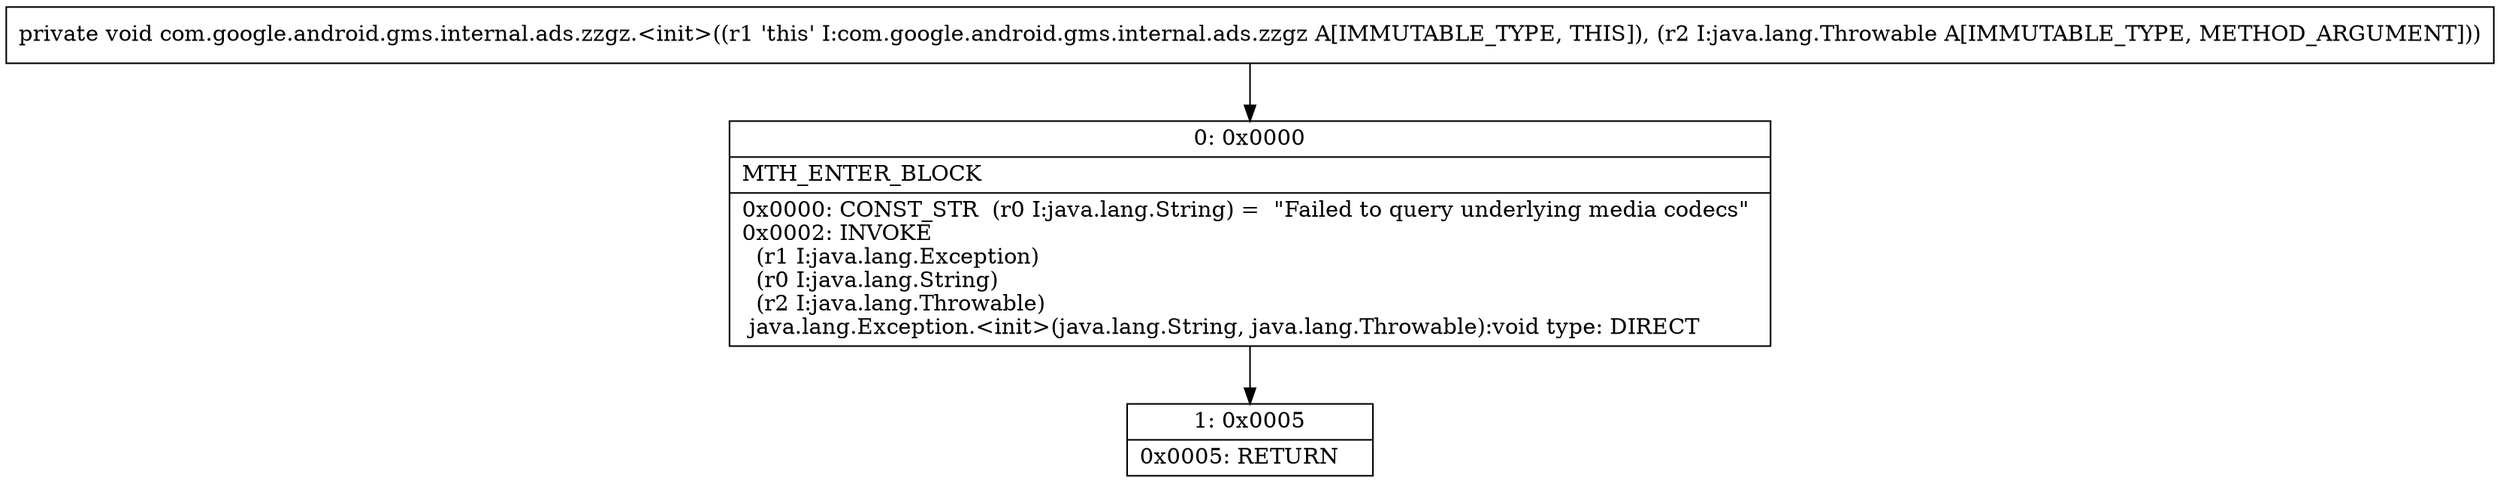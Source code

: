 digraph "CFG forcom.google.android.gms.internal.ads.zzgz.\<init\>(Ljava\/lang\/Throwable;)V" {
Node_0 [shape=record,label="{0\:\ 0x0000|MTH_ENTER_BLOCK\l|0x0000: CONST_STR  (r0 I:java.lang.String) =  \"Failed to query underlying media codecs\" \l0x0002: INVOKE  \l  (r1 I:java.lang.Exception)\l  (r0 I:java.lang.String)\l  (r2 I:java.lang.Throwable)\l java.lang.Exception.\<init\>(java.lang.String, java.lang.Throwable):void type: DIRECT \l}"];
Node_1 [shape=record,label="{1\:\ 0x0005|0x0005: RETURN   \l}"];
MethodNode[shape=record,label="{private void com.google.android.gms.internal.ads.zzgz.\<init\>((r1 'this' I:com.google.android.gms.internal.ads.zzgz A[IMMUTABLE_TYPE, THIS]), (r2 I:java.lang.Throwable A[IMMUTABLE_TYPE, METHOD_ARGUMENT])) }"];
MethodNode -> Node_0;
Node_0 -> Node_1;
}

